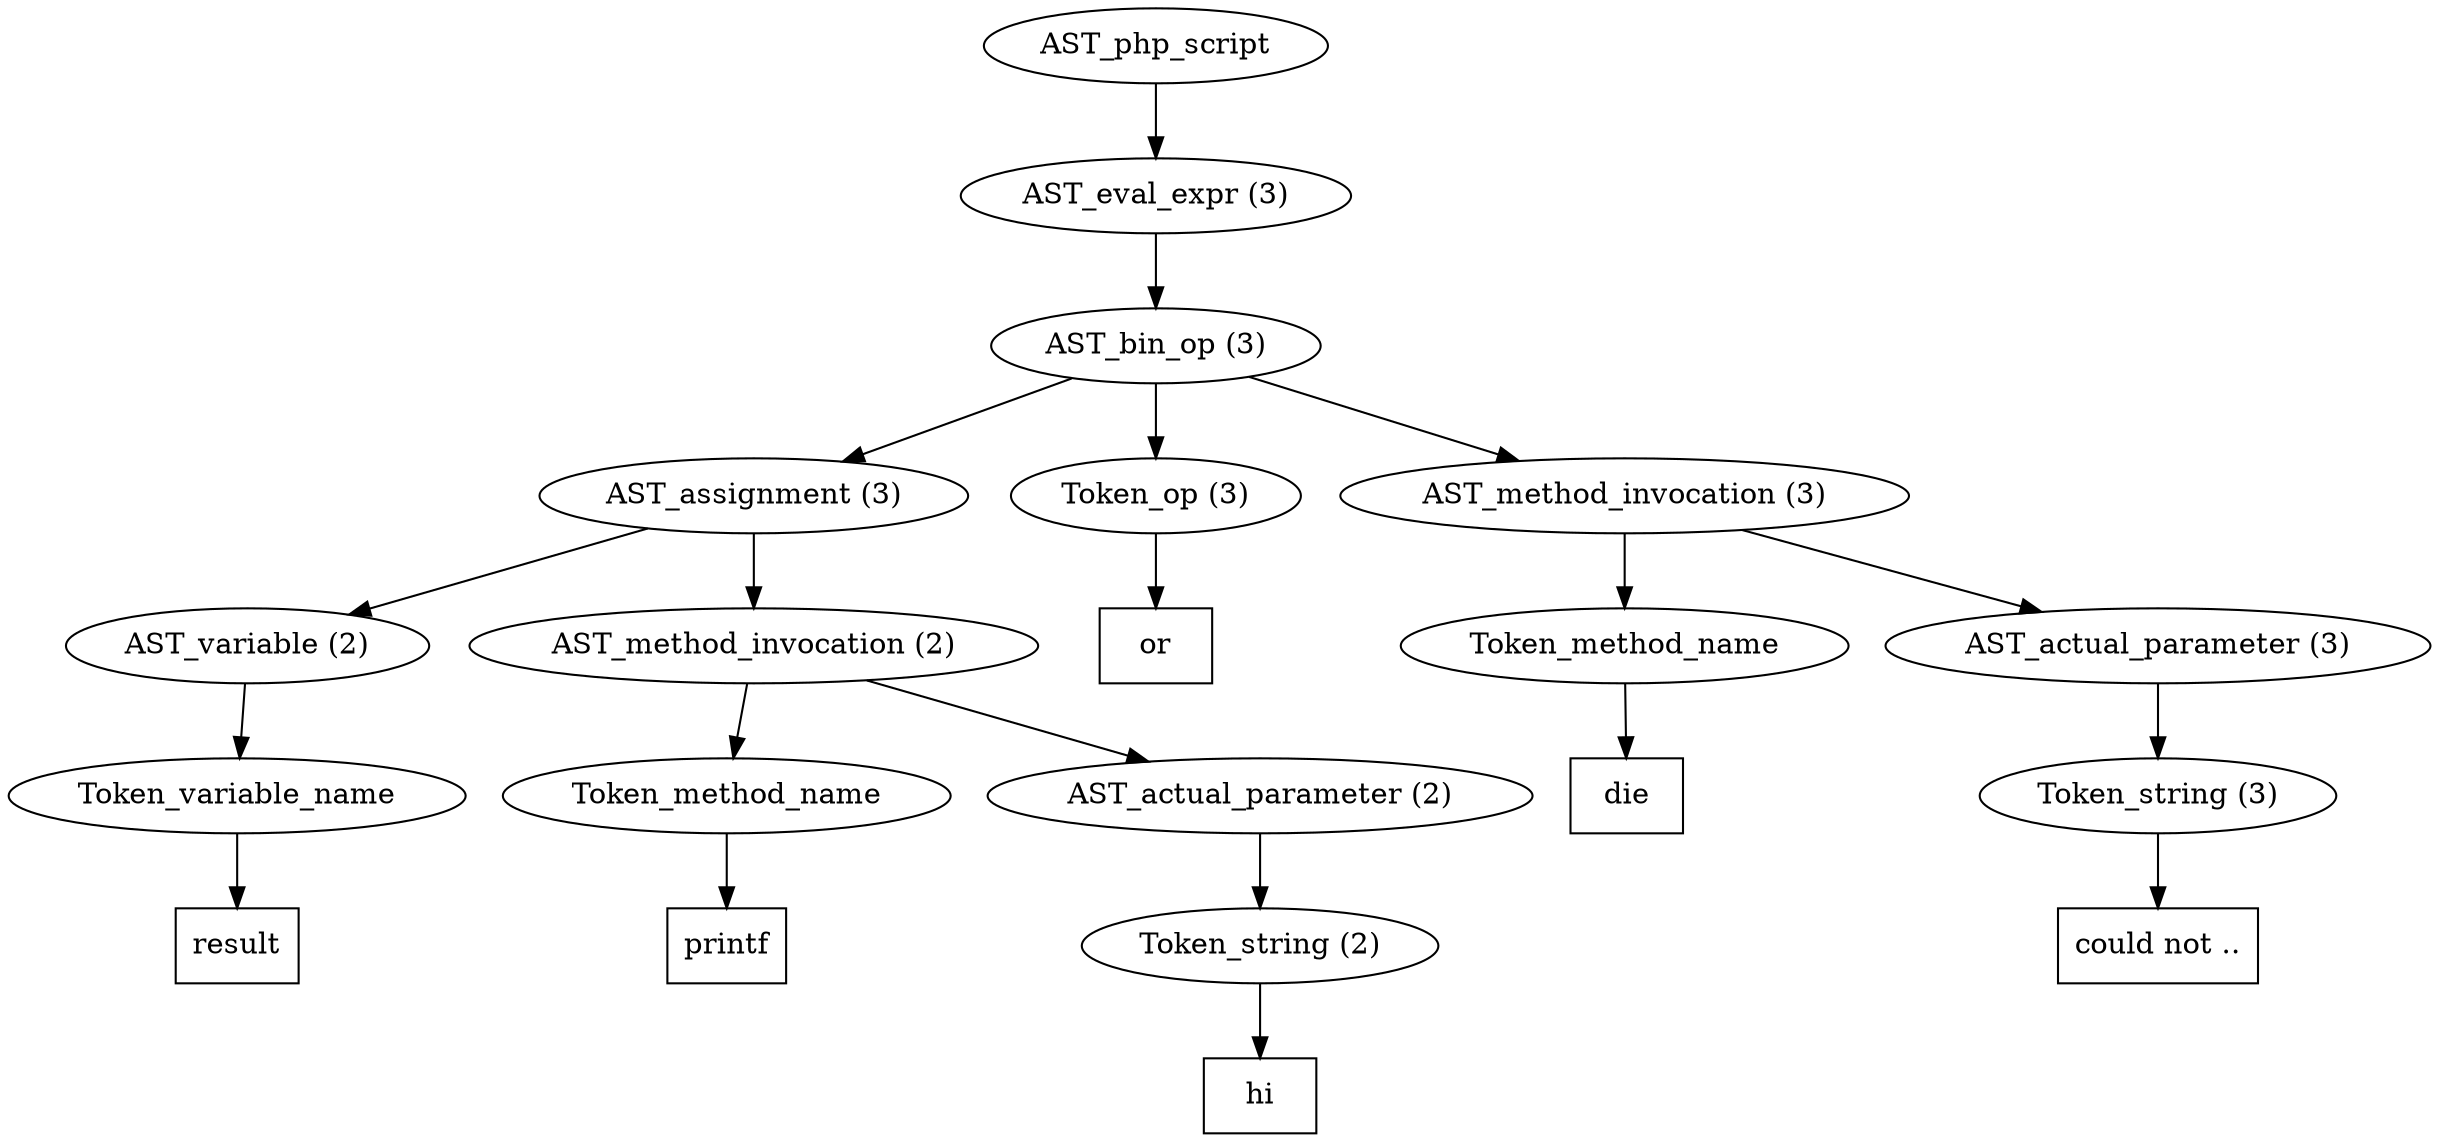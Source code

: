 /*
 * AST in dot format generated by phc -- the PHP compiler
 */

digraph AST {
node_0 [label="AST_php_script"];
node_1 [label="AST_eval_expr (3)"];
node_2 [label="AST_bin_op (3)"];
node_3 [label="AST_assignment (3)"];
node_4 [label="AST_variable (2)"];
node_5 [label="Token_variable_name"];
node_6 [label="result", shape=box]
node_5 -> node_6;
node_4 -> node_5;
node_7 [label="AST_method_invocation (2)"];
node_8 [label="Token_method_name"];
node_9 [label="printf", shape=box]
node_8 -> node_9;
node_10 [label="AST_actual_parameter (2)"];
node_11 [label="Token_string (2)"];
node_12 [label="hi", shape=box]
node_11 -> node_12;
node_10 -> node_11;
node_7 -> node_10;
node_7 -> node_8;
node_3 -> node_7;
node_3 -> node_4;
node_13 [label="Token_op (3)"];
node_14 [label="or", shape=box]
node_13 -> node_14;
node_15 [label="AST_method_invocation (3)"];
node_16 [label="Token_method_name"];
node_17 [label="die", shape=box]
node_16 -> node_17;
node_18 [label="AST_actual_parameter (3)"];
node_19 [label="Token_string (3)"];
node_20 [label="could not ..", shape=box]
node_19 -> node_20;
node_18 -> node_19;
node_15 -> node_18;
node_15 -> node_16;
node_2 -> node_15;
node_2 -> node_13;
node_2 -> node_3;
node_1 -> node_2;
node_0 -> node_1;
}
